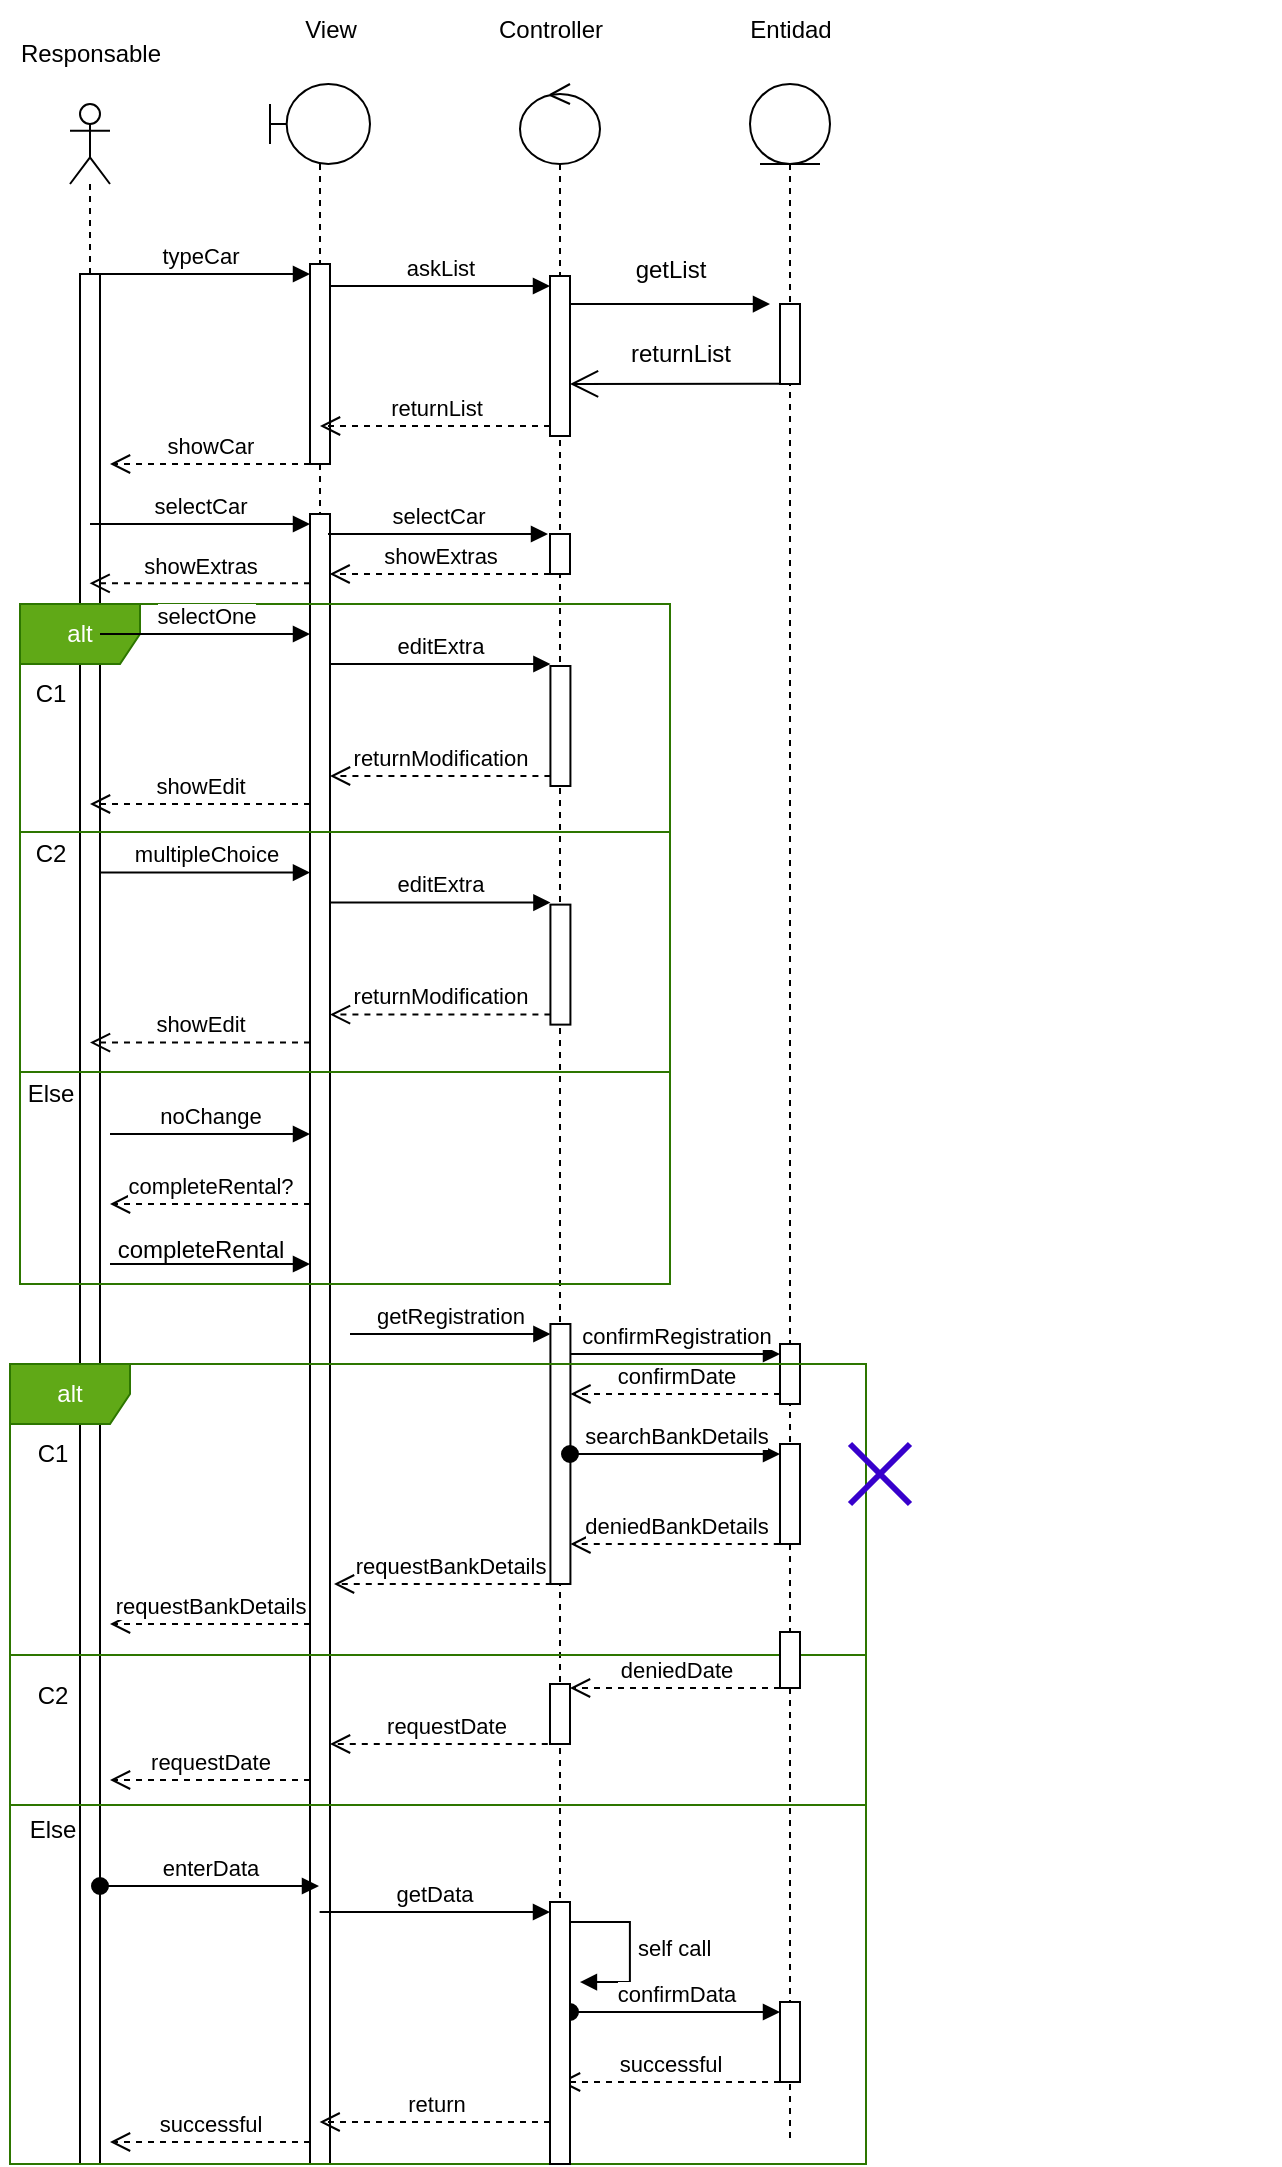 <mxfile version="25.0.2">
  <diagram name="Página-1" id="hJLhgNZL0Z0Mp03p45sU">
    <mxGraphModel dx="1434" dy="836" grid="1" gridSize="10" guides="1" tooltips="1" connect="1" arrows="1" fold="1" page="1" pageScale="1" pageWidth="827" pageHeight="1169" math="0" shadow="0">
      <root>
        <mxCell id="0" />
        <mxCell id="1" parent="0" />
        <mxCell id="AW41BKSZvpYnNZ8wh0pO-1" value="" style="shape=umlLifeline;perimeter=lifelinePerimeter;whiteSpace=wrap;html=1;container=1;dropTarget=0;collapsible=0;recursiveResize=0;outlineConnect=0;portConstraint=eastwest;newEdgeStyle={&quot;curved&quot;:0,&quot;rounded&quot;:0};participant=umlActor;" parent="1" vertex="1">
          <mxGeometry x="140" y="90" width="20" height="1030" as="geometry" />
        </mxCell>
        <mxCell id="40E514p9lk34ZQ-6T4XH-21" value="" style="html=1;points=[[0,0,0,0,5],[0,1,0,0,-5],[1,0,0,0,5],[1,1,0,0,-5]];perimeter=orthogonalPerimeter;outlineConnect=0;targetShapes=umlLifeline;portConstraint=eastwest;newEdgeStyle={&quot;curved&quot;:0,&quot;rounded&quot;:0};" parent="AW41BKSZvpYnNZ8wh0pO-1" vertex="1">
          <mxGeometry x="5" y="85" width="10" height="945" as="geometry" />
        </mxCell>
        <mxCell id="AW41BKSZvpYnNZ8wh0pO-5" value="" style="shape=umlLifeline;perimeter=lifelinePerimeter;whiteSpace=wrap;html=1;container=1;dropTarget=0;collapsible=0;recursiveResize=0;outlineConnect=0;portConstraint=eastwest;newEdgeStyle={&quot;curved&quot;:0,&quot;rounded&quot;:0};participant=umlControl;" parent="1" vertex="1">
          <mxGeometry x="365" y="80" width="40" height="1020" as="geometry" />
        </mxCell>
        <mxCell id="40E514p9lk34ZQ-6T4XH-10" value="" style="html=1;points=[[0,0,0,0,5],[0,1,0,0,-5],[1,0,0,0,5],[1,1,0,0,-5]];perimeter=orthogonalPerimeter;outlineConnect=0;targetShapes=umlLifeline;portConstraint=eastwest;newEdgeStyle={&quot;curved&quot;:0,&quot;rounded&quot;:0};" parent="AW41BKSZvpYnNZ8wh0pO-5" vertex="1">
          <mxGeometry x="15" y="96" width="10" height="80" as="geometry" />
        </mxCell>
        <mxCell id="40E514p9lk34ZQ-6T4XH-29" value="" style="html=1;points=[[0,0,0,0,5],[0,1,0,0,-5],[1,0,0,0,5],[1,1,0,0,-5]];perimeter=orthogonalPerimeter;outlineConnect=0;targetShapes=umlLifeline;portConstraint=eastwest;newEdgeStyle={&quot;curved&quot;:0,&quot;rounded&quot;:0};" parent="AW41BKSZvpYnNZ8wh0pO-5" vertex="1">
          <mxGeometry x="15.21" y="291" width="10" height="60" as="geometry" />
        </mxCell>
        <mxCell id="40E514p9lk34ZQ-6T4XH-30" value="editExtra" style="html=1;verticalAlign=bottom;endArrow=block;curved=0;rounded=0;entryX=0;entryY=0;entryDx=0;entryDy=5;" parent="AW41BKSZvpYnNZ8wh0pO-5" edge="1">
          <mxGeometry relative="1" as="geometry">
            <mxPoint x="-95" y="290" as="sourcePoint" />
            <mxPoint x="15.21" y="290" as="targetPoint" />
          </mxGeometry>
        </mxCell>
        <mxCell id="40E514p9lk34ZQ-6T4XH-31" value="returnModification" style="html=1;verticalAlign=bottom;endArrow=open;dashed=1;endSize=8;curved=0;rounded=0;exitX=0;exitY=1;exitDx=0;exitDy=-5;" parent="AW41BKSZvpYnNZ8wh0pO-5" source="40E514p9lk34ZQ-6T4XH-29" edge="1">
          <mxGeometry relative="1" as="geometry">
            <mxPoint x="-95" y="346" as="targetPoint" />
          </mxGeometry>
        </mxCell>
        <mxCell id="40E514p9lk34ZQ-6T4XH-33" value="" style="html=1;points=[[0,0,0,0,5],[0,1,0,0,-5],[1,0,0,0,5],[1,1,0,0,-5]];perimeter=orthogonalPerimeter;outlineConnect=0;targetShapes=umlLifeline;portConstraint=eastwest;newEdgeStyle={&quot;curved&quot;:0,&quot;rounded&quot;:0};" parent="AW41BKSZvpYnNZ8wh0pO-5" vertex="1">
          <mxGeometry x="15.21" y="410.31" width="10" height="60" as="geometry" />
        </mxCell>
        <mxCell id="40E514p9lk34ZQ-6T4XH-34" value="editExtra" style="html=1;verticalAlign=bottom;endArrow=block;curved=0;rounded=0;entryX=0;entryY=0;entryDx=0;entryDy=5;" parent="AW41BKSZvpYnNZ8wh0pO-5" edge="1">
          <mxGeometry relative="1" as="geometry">
            <mxPoint x="-95" y="409.31" as="sourcePoint" />
            <mxPoint x="15.21" y="409.31" as="targetPoint" />
          </mxGeometry>
        </mxCell>
        <mxCell id="40E514p9lk34ZQ-6T4XH-35" value="returnModification" style="html=1;verticalAlign=bottom;endArrow=open;dashed=1;endSize=8;curved=0;rounded=0;exitX=0;exitY=1;exitDx=0;exitDy=-5;" parent="AW41BKSZvpYnNZ8wh0pO-5" source="40E514p9lk34ZQ-6T4XH-33" edge="1">
          <mxGeometry relative="1" as="geometry">
            <mxPoint x="-95" y="465.31" as="targetPoint" />
          </mxGeometry>
        </mxCell>
        <mxCell id="40E514p9lk34ZQ-6T4XH-36" value="multipleChoice" style="html=1;verticalAlign=bottom;endArrow=block;curved=0;rounded=0;entryX=0;entryY=0;entryDx=0;entryDy=5;" parent="AW41BKSZvpYnNZ8wh0pO-5" edge="1">
          <mxGeometry relative="1" as="geometry">
            <mxPoint x="-210" y="394.31" as="sourcePoint" />
            <mxPoint x="-105" y="394.31" as="targetPoint" />
          </mxGeometry>
        </mxCell>
        <mxCell id="40E514p9lk34ZQ-6T4XH-37" value="showEdit" style="html=1;verticalAlign=bottom;endArrow=open;dashed=1;endSize=8;curved=0;rounded=0;exitX=0;exitY=1;exitDx=0;exitDy=-5;" parent="AW41BKSZvpYnNZ8wh0pO-5" edge="1">
          <mxGeometry relative="1" as="geometry">
            <mxPoint x="-215" y="479.31" as="targetPoint" />
            <mxPoint x="-105" y="479.31" as="sourcePoint" />
          </mxGeometry>
        </mxCell>
        <mxCell id="40E514p9lk34ZQ-6T4XH-51" value="" style="html=1;points=[[0,0,0,0,5],[0,1,0,0,-5],[1,0,0,0,5],[1,1,0,0,-5]];perimeter=orthogonalPerimeter;outlineConnect=0;targetShapes=umlLifeline;portConstraint=eastwest;newEdgeStyle={&quot;curved&quot;:0,&quot;rounded&quot;:0};" parent="AW41BKSZvpYnNZ8wh0pO-5" vertex="1">
          <mxGeometry x="15.21" y="620" width="10" height="130" as="geometry" />
        </mxCell>
        <mxCell id="FZSkQY21yn3xAaIMUpXZ-37" value="" style="html=1;points=[[0,0,0,0,5],[0,1,0,0,-5],[1,0,0,0,5],[1,1,0,0,-5]];perimeter=orthogonalPerimeter;outlineConnect=0;targetShapes=umlLifeline;portConstraint=eastwest;newEdgeStyle={&quot;curved&quot;:0,&quot;rounded&quot;:0};" parent="AW41BKSZvpYnNZ8wh0pO-5" vertex="1">
          <mxGeometry x="15" y="800" width="10" height="30" as="geometry" />
        </mxCell>
        <mxCell id="FZSkQY21yn3xAaIMUpXZ-43" value="" style="html=1;points=[[0,0,0,0,5],[0,1,0,0,-5],[1,0,0,0,5],[1,1,0,0,-5]];perimeter=orthogonalPerimeter;outlineConnect=0;targetShapes=umlLifeline;portConstraint=eastwest;newEdgeStyle={&quot;curved&quot;:0,&quot;rounded&quot;:0};" parent="AW41BKSZvpYnNZ8wh0pO-5" vertex="1">
          <mxGeometry x="15" y="225" width="10" height="20" as="geometry" />
        </mxCell>
        <mxCell id="AW41BKSZvpYnNZ8wh0pO-8" value="" style="shape=umlLifeline;perimeter=lifelinePerimeter;whiteSpace=wrap;html=1;container=1;dropTarget=0;collapsible=0;recursiveResize=0;outlineConnect=0;portConstraint=eastwest;newEdgeStyle={&quot;curved&quot;:0,&quot;rounded&quot;:0};participant=umlEntity;" parent="1" vertex="1">
          <mxGeometry x="480" y="80" width="40" height="1030" as="geometry" />
        </mxCell>
        <mxCell id="40E514p9lk34ZQ-6T4XH-16" value="" style="html=1;points=[[0,0,0,0,5],[0,1,0,0,-5],[1,0,0,0,5],[1,1,0,0,-5]];perimeter=orthogonalPerimeter;outlineConnect=0;targetShapes=umlLifeline;portConstraint=eastwest;newEdgeStyle={&quot;curved&quot;:0,&quot;rounded&quot;:0};" parent="AW41BKSZvpYnNZ8wh0pO-8" vertex="1">
          <mxGeometry x="15" y="110" width="10" height="40" as="geometry" />
        </mxCell>
        <mxCell id="40E514p9lk34ZQ-6T4XH-54" value="" style="html=1;points=[[0,0,0,0,5],[0,1,0,0,-5],[1,0,0,0,5],[1,1,0,0,-5]];perimeter=orthogonalPerimeter;outlineConnect=0;targetShapes=umlLifeline;portConstraint=eastwest;newEdgeStyle={&quot;curved&quot;:0,&quot;rounded&quot;:0};" parent="AW41BKSZvpYnNZ8wh0pO-8" vertex="1">
          <mxGeometry x="15" y="630" width="10" height="30" as="geometry" />
        </mxCell>
        <mxCell id="FZSkQY21yn3xAaIMUpXZ-3" value="" style="html=1;points=[[0,0,0,0,5],[0,1,0,0,-5],[1,0,0,0,5],[1,1,0,0,-5]];perimeter=orthogonalPerimeter;outlineConnect=0;targetShapes=umlLifeline;portConstraint=eastwest;newEdgeStyle={&quot;curved&quot;:0,&quot;rounded&quot;:0};" parent="AW41BKSZvpYnNZ8wh0pO-8" vertex="1">
          <mxGeometry x="15" y="680" width="10" height="50" as="geometry" />
        </mxCell>
        <mxCell id="AW41BKSZvpYnNZ8wh0pO-12" value="" style="shape=umlLifeline;perimeter=lifelinePerimeter;whiteSpace=wrap;html=1;container=1;dropTarget=0;collapsible=0;recursiveResize=0;outlineConnect=0;portConstraint=eastwest;newEdgeStyle={&quot;curved&quot;:0,&quot;rounded&quot;:0};participant=umlBoundary;" parent="1" vertex="1">
          <mxGeometry x="240" y="80" width="50" height="1040" as="geometry" />
        </mxCell>
        <mxCell id="40E514p9lk34ZQ-6T4XH-13" value="" style="html=1;points=[[0,0,0,0,5],[0,1,0,0,-5],[1,0,0,0,5],[1,1,0,0,-5]];perimeter=orthogonalPerimeter;outlineConnect=0;targetShapes=umlLifeline;portConstraint=eastwest;newEdgeStyle={&quot;curved&quot;:0,&quot;rounded&quot;:0};" parent="AW41BKSZvpYnNZ8wh0pO-12" vertex="1">
          <mxGeometry x="20" y="90" width="10" height="100" as="geometry" />
        </mxCell>
        <mxCell id="40E514p9lk34ZQ-6T4XH-14" value="typeCar" style="html=1;verticalAlign=bottom;endArrow=block;curved=0;rounded=0;entryX=0;entryY=0;entryDx=0;entryDy=5;" parent="AW41BKSZvpYnNZ8wh0pO-12" target="40E514p9lk34ZQ-6T4XH-13" edge="1">
          <mxGeometry relative="1" as="geometry">
            <mxPoint x="-90" y="95" as="sourcePoint" />
          </mxGeometry>
        </mxCell>
        <mxCell id="40E514p9lk34ZQ-6T4XH-15" value="showCar" style="html=1;verticalAlign=bottom;endArrow=open;dashed=1;endSize=8;curved=0;rounded=0;exitX=0;exitY=1;exitDx=0;exitDy=-5;" parent="AW41BKSZvpYnNZ8wh0pO-12" edge="1">
          <mxGeometry relative="1" as="geometry">
            <mxPoint x="-80" y="190" as="targetPoint" />
            <mxPoint x="20" y="190.0" as="sourcePoint" />
          </mxGeometry>
        </mxCell>
        <mxCell id="40E514p9lk34ZQ-6T4XH-22" value="" style="html=1;points=[[0,0,0,0,5],[0,1,0,0,-5],[1,0,0,0,5],[1,1,0,0,-5]];perimeter=orthogonalPerimeter;outlineConnect=0;targetShapes=umlLifeline;portConstraint=eastwest;newEdgeStyle={&quot;curved&quot;:0,&quot;rounded&quot;:0};" parent="AW41BKSZvpYnNZ8wh0pO-12" vertex="1">
          <mxGeometry x="20" y="215" width="10" height="825" as="geometry" />
        </mxCell>
        <mxCell id="40E514p9lk34ZQ-6T4XH-1" value="View" style="text;html=1;align=center;verticalAlign=middle;resizable=0;points=[];autosize=1;strokeColor=none;fillColor=none;" parent="1" vertex="1">
          <mxGeometry x="245" y="38" width="50" height="30" as="geometry" />
        </mxCell>
        <mxCell id="40E514p9lk34ZQ-6T4XH-3" value="Controller" style="text;html=1;align=center;verticalAlign=middle;resizable=0;points=[];autosize=1;strokeColor=none;fillColor=none;" parent="1" vertex="1">
          <mxGeometry x="340" y="38" width="80" height="30" as="geometry" />
        </mxCell>
        <mxCell id="40E514p9lk34ZQ-6T4XH-4" value="Entidad" style="text;html=1;align=center;verticalAlign=middle;resizable=0;points=[];autosize=1;strokeColor=none;fillColor=none;" parent="1" vertex="1">
          <mxGeometry x="470" y="38" width="60" height="30" as="geometry" />
        </mxCell>
        <mxCell id="40E514p9lk34ZQ-6T4XH-5" value="&amp;nbsp;" style="text;html=1;align=center;verticalAlign=middle;resizable=0;points=[];autosize=1;strokeColor=none;fillColor=none;" parent="1" vertex="1">
          <mxGeometry x="715" y="108" width="30" height="30" as="geometry" />
        </mxCell>
        <mxCell id="40E514p9lk34ZQ-6T4XH-8" value="Responsable" style="text;html=1;align=center;verticalAlign=middle;resizable=0;points=[];autosize=1;strokeColor=none;fillColor=none;" parent="1" vertex="1">
          <mxGeometry x="105" y="50" width="90" height="30" as="geometry" />
        </mxCell>
        <mxCell id="40E514p9lk34ZQ-6T4XH-11" value="askList" style="html=1;verticalAlign=bottom;endArrow=block;curved=0;rounded=0;entryX=0;entryY=0;entryDx=0;entryDy=5;" parent="1" source="40E514p9lk34ZQ-6T4XH-13" target="40E514p9lk34ZQ-6T4XH-10" edge="1">
          <mxGeometry relative="1" as="geometry">
            <mxPoint x="310" y="175" as="sourcePoint" />
          </mxGeometry>
        </mxCell>
        <mxCell id="40E514p9lk34ZQ-6T4XH-12" value="returnList" style="html=1;verticalAlign=bottom;endArrow=open;dashed=1;endSize=8;curved=0;rounded=0;exitX=0;exitY=1;exitDx=0;exitDy=-5;" parent="1" source="40E514p9lk34ZQ-6T4XH-10" target="AW41BKSZvpYnNZ8wh0pO-12" edge="1">
          <mxGeometry relative="1" as="geometry">
            <mxPoint x="310" y="245" as="targetPoint" />
          </mxGeometry>
        </mxCell>
        <mxCell id="40E514p9lk34ZQ-6T4XH-17" value="" style="endArrow=block;endFill=1;html=1;edgeStyle=orthogonalEdgeStyle;align=left;verticalAlign=top;rounded=0;" parent="1" edge="1">
          <mxGeometry x="-1" relative="1" as="geometry">
            <mxPoint x="390" y="190.03" as="sourcePoint" />
            <mxPoint x="490" y="190.03" as="targetPoint" />
            <Array as="points">
              <mxPoint x="465" y="190.03" />
              <mxPoint x="465" y="190.03" />
            </Array>
            <mxPoint as="offset" />
          </mxGeometry>
        </mxCell>
        <mxCell id="40E514p9lk34ZQ-6T4XH-18" value="" style="endArrow=open;endFill=1;endSize=12;html=1;rounded=0;exitX=0;exitY=1;exitDx=0;exitDy=-5;exitPerimeter=0;" parent="1" edge="1">
          <mxGeometry width="160" relative="1" as="geometry">
            <mxPoint x="495" y="229.92" as="sourcePoint" />
            <mxPoint x="390" y="230" as="targetPoint" />
          </mxGeometry>
        </mxCell>
        <mxCell id="40E514p9lk34ZQ-6T4XH-19" value="returnList" style="text;html=1;align=center;verticalAlign=middle;resizable=0;points=[];autosize=1;strokeColor=none;fillColor=none;" parent="1" vertex="1">
          <mxGeometry x="410" y="200" width="70" height="30" as="geometry" />
        </mxCell>
        <mxCell id="40E514p9lk34ZQ-6T4XH-20" value="getList" style="text;html=1;align=center;verticalAlign=middle;resizable=0;points=[];autosize=1;strokeColor=none;fillColor=none;" parent="1" vertex="1">
          <mxGeometry x="410" y="158" width="60" height="30" as="geometry" />
        </mxCell>
        <mxCell id="40E514p9lk34ZQ-6T4XH-23" value="selectCar" style="html=1;verticalAlign=bottom;endArrow=block;curved=0;rounded=0;entryX=0;entryY=0;entryDx=0;entryDy=5;" parent="1" source="AW41BKSZvpYnNZ8wh0pO-1" target="40E514p9lk34ZQ-6T4XH-22" edge="1">
          <mxGeometry relative="1" as="geometry">
            <mxPoint x="190" y="300" as="sourcePoint" />
          </mxGeometry>
        </mxCell>
        <mxCell id="40E514p9lk34ZQ-6T4XH-24" value="showExtras" style="html=1;verticalAlign=bottom;endArrow=open;dashed=1;endSize=8;curved=0;rounded=0;exitX=0;exitY=1;exitDx=0;exitDy=-5;" parent="1" edge="1">
          <mxGeometry relative="1" as="geometry">
            <mxPoint x="149.81" y="329.66" as="targetPoint" />
            <mxPoint x="260" y="329.66" as="sourcePoint" />
          </mxGeometry>
        </mxCell>
        <mxCell id="40E514p9lk34ZQ-6T4XH-25" value="alt" style="shape=umlFrame;whiteSpace=wrap;html=1;pointerEvents=0;fillColor=#60a917;fontColor=#ffffff;strokeColor=#2D7600;" parent="1" vertex="1">
          <mxGeometry x="115" y="340" width="325" height="340" as="geometry" />
        </mxCell>
        <mxCell id="40E514p9lk34ZQ-6T4XH-27" value="selectOne" style="html=1;verticalAlign=bottom;endArrow=block;curved=0;rounded=0;entryX=0;entryY=0;entryDx=0;entryDy=5;" parent="1" source="40E514p9lk34ZQ-6T4XH-21" edge="1">
          <mxGeometry relative="1" as="geometry">
            <mxPoint x="190" y="355" as="sourcePoint" />
            <mxPoint x="260" y="355" as="targetPoint" />
          </mxGeometry>
        </mxCell>
        <mxCell id="40E514p9lk34ZQ-6T4XH-28" value="showEdit" style="html=1;verticalAlign=bottom;endArrow=open;dashed=1;endSize=8;curved=0;rounded=0;exitX=0;exitY=1;exitDx=0;exitDy=-5;" parent="1" target="AW41BKSZvpYnNZ8wh0pO-1" edge="1">
          <mxGeometry relative="1" as="geometry">
            <mxPoint x="170" y="440" as="targetPoint" />
            <mxPoint x="260" y="440" as="sourcePoint" />
          </mxGeometry>
        </mxCell>
        <mxCell id="40E514p9lk34ZQ-6T4XH-39" value="noChange" style="html=1;verticalAlign=bottom;endArrow=block;curved=0;rounded=0;entryX=0;entryY=0;entryDx=0;entryDy=5;" parent="1" edge="1">
          <mxGeometry relative="1" as="geometry">
            <mxPoint x="160" y="605" as="sourcePoint" />
            <mxPoint x="260" y="605" as="targetPoint" />
          </mxGeometry>
        </mxCell>
        <mxCell id="40E514p9lk34ZQ-6T4XH-40" value="completeRental?" style="html=1;verticalAlign=bottom;endArrow=open;dashed=1;endSize=8;curved=0;rounded=0;exitX=0;exitY=1;exitDx=0;exitDy=-5;" parent="1" edge="1">
          <mxGeometry relative="1" as="geometry">
            <mxPoint x="160" y="640" as="targetPoint" />
            <mxPoint x="260" y="640" as="sourcePoint" />
          </mxGeometry>
        </mxCell>
        <mxCell id="40E514p9lk34ZQ-6T4XH-41" value="" style="line;strokeWidth=1;fillColor=#60a917;align=left;verticalAlign=middle;spacingTop=-1;spacingLeft=3;spacingRight=3;rotatable=0;labelPosition=right;points=[];portConstraint=eastwest;strokeColor=#2D7600;fontColor=#ffffff;" parent="1" vertex="1">
          <mxGeometry x="115" y="450" width="325" height="8" as="geometry" />
        </mxCell>
        <mxCell id="40E514p9lk34ZQ-6T4XH-42" value="" style="line;strokeWidth=1;fillColor=#60a917;align=left;verticalAlign=middle;spacingTop=-1;spacingLeft=3;spacingRight=3;rotatable=0;labelPosition=right;points=[];portConstraint=eastwest;strokeColor=#2D7600;fontColor=#ffffff;" parent="1" vertex="1">
          <mxGeometry x="115" y="570" width="325" height="8" as="geometry" />
        </mxCell>
        <mxCell id="40E514p9lk34ZQ-6T4XH-43" value="C1" style="text;html=1;align=center;verticalAlign=middle;resizable=0;points=[];autosize=1;strokeColor=none;fillColor=none;" parent="1" vertex="1">
          <mxGeometry x="110" y="370" width="40" height="30" as="geometry" />
        </mxCell>
        <mxCell id="40E514p9lk34ZQ-6T4XH-44" value="C2" style="text;html=1;align=center;verticalAlign=middle;resizable=0;points=[];autosize=1;strokeColor=none;fillColor=none;" parent="1" vertex="1">
          <mxGeometry x="110" y="450" width="40" height="30" as="geometry" />
        </mxCell>
        <mxCell id="40E514p9lk34ZQ-6T4XH-45" value="Else" style="text;html=1;align=center;verticalAlign=middle;resizable=0;points=[];autosize=1;strokeColor=none;fillColor=none;" parent="1" vertex="1">
          <mxGeometry x="105" y="570" width="50" height="30" as="geometry" />
        </mxCell>
        <mxCell id="40E514p9lk34ZQ-6T4XH-47" value="" style="html=1;verticalAlign=bottom;endArrow=block;curved=0;rounded=0;entryX=0;entryY=0;entryDx=0;entryDy=5;" parent="1" edge="1">
          <mxGeometry x="0.2" y="10" relative="1" as="geometry">
            <mxPoint x="160" y="670" as="sourcePoint" />
            <mxPoint x="260" y="670" as="targetPoint" />
            <mxPoint as="offset" />
          </mxGeometry>
        </mxCell>
        <mxCell id="40E514p9lk34ZQ-6T4XH-49" value="completeRental" style="text;html=1;align=center;verticalAlign=middle;resizable=0;points=[];autosize=1;strokeColor=none;fillColor=none;" parent="1" vertex="1">
          <mxGeometry x="150" y="648" width="110" height="30" as="geometry" />
        </mxCell>
        <mxCell id="40E514p9lk34ZQ-6T4XH-52" value="getRegistration" style="html=1;verticalAlign=bottom;endArrow=block;curved=0;rounded=0;entryX=0;entryY=0;entryDx=0;entryDy=5;" parent="1" target="40E514p9lk34ZQ-6T4XH-51" edge="1">
          <mxGeometry x="-0.004" relative="1" as="geometry">
            <mxPoint x="280" y="705" as="sourcePoint" />
            <mxPoint as="offset" />
          </mxGeometry>
        </mxCell>
        <mxCell id="40E514p9lk34ZQ-6T4XH-56" value="confirmDate" style="html=1;verticalAlign=bottom;endArrow=open;dashed=1;endSize=8;curved=0;rounded=0;exitX=0;exitY=1;exitDx=0;exitDy=-5;" parent="1" source="40E514p9lk34ZQ-6T4XH-54" target="40E514p9lk34ZQ-6T4XH-51" edge="1">
          <mxGeometry relative="1" as="geometry">
            <mxPoint x="420" y="785" as="targetPoint" />
            <Array as="points" />
          </mxGeometry>
        </mxCell>
        <mxCell id="40E514p9lk34ZQ-6T4XH-55" value="confirmRegistration" style="html=1;verticalAlign=bottom;endArrow=block;curved=0;rounded=0;entryX=0;entryY=0;entryDx=0;entryDy=5;" parent="1" source="40E514p9lk34ZQ-6T4XH-51" target="40E514p9lk34ZQ-6T4XH-54" edge="1">
          <mxGeometry relative="1" as="geometry">
            <mxPoint x="420" y="715" as="sourcePoint" />
          </mxGeometry>
        </mxCell>
        <mxCell id="FZSkQY21yn3xAaIMUpXZ-1" value="alt" style="shape=umlFrame;whiteSpace=wrap;html=1;pointerEvents=0;fillColor=#60a917;fontColor=#ffffff;strokeColor=#2D7600;" parent="1" vertex="1">
          <mxGeometry x="110" y="720" width="428" height="400" as="geometry" />
        </mxCell>
        <mxCell id="FZSkQY21yn3xAaIMUpXZ-4" value="searchBankDetails" style="html=1;verticalAlign=bottom;startArrow=oval;endArrow=block;startSize=8;curved=0;rounded=0;entryX=0;entryY=0;entryDx=0;entryDy=5;" parent="1" target="FZSkQY21yn3xAaIMUpXZ-3" edge="1">
          <mxGeometry relative="1" as="geometry">
            <mxPoint x="390" y="765" as="sourcePoint" />
          </mxGeometry>
        </mxCell>
        <mxCell id="FZSkQY21yn3xAaIMUpXZ-15" value="" style="shape=umlDestroy;whiteSpace=wrap;html=1;strokeWidth=3;targetShapes=umlLifeline;fillColor=#6a00ff;fontColor=#ffffff;strokeColor=#3700CC;" parent="1" vertex="1">
          <mxGeometry x="530" y="760" width="30" height="30" as="geometry" />
        </mxCell>
        <mxCell id="FZSkQY21yn3xAaIMUpXZ-27" value="deniedBankDetails" style="html=1;verticalAlign=bottom;endArrow=open;dashed=1;endSize=8;curved=0;rounded=0;exitX=0;exitY=1;exitDx=0;exitDy=-5;" parent="1" target="40E514p9lk34ZQ-6T4XH-51" edge="1">
          <mxGeometry x="-0.004" relative="1" as="geometry">
            <mxPoint x="395.1" y="810" as="targetPoint" />
            <mxPoint x="494.89" y="810" as="sourcePoint" />
            <mxPoint as="offset" />
          </mxGeometry>
        </mxCell>
        <mxCell id="FZSkQY21yn3xAaIMUpXZ-28" value="requestBankDetails" style="html=1;verticalAlign=bottom;endArrow=open;dashed=1;endSize=8;curved=0;rounded=0;exitX=0;exitY=1;exitDx=0;exitDy=-5;" parent="1" edge="1">
          <mxGeometry x="-0.004" relative="1" as="geometry">
            <mxPoint x="272" y="830" as="targetPoint" />
            <mxPoint x="386.89" y="830" as="sourcePoint" />
            <mxPoint as="offset" />
          </mxGeometry>
        </mxCell>
        <mxCell id="FZSkQY21yn3xAaIMUpXZ-29" value="requestBankDetails" style="html=1;verticalAlign=bottom;endArrow=open;dashed=1;endSize=8;curved=0;rounded=0;exitX=0;exitY=1;exitDx=0;exitDy=-5;" parent="1" edge="1">
          <mxGeometry x="-0.004" relative="1" as="geometry">
            <mxPoint x="160" y="850" as="targetPoint" />
            <mxPoint x="260" y="850" as="sourcePoint" />
            <mxPoint as="offset" />
          </mxGeometry>
        </mxCell>
        <mxCell id="FZSkQY21yn3xAaIMUpXZ-30" value="" style="line;strokeWidth=1;fillColor=#60a917;align=left;verticalAlign=middle;spacingTop=-1;spacingLeft=3;spacingRight=3;rotatable=0;labelPosition=right;points=[];portConstraint=eastwest;strokeColor=#2D7600;fontColor=#ffffff;" parent="1" vertex="1">
          <mxGeometry x="110" y="860" width="428" height="10.93" as="geometry" />
        </mxCell>
        <mxCell id="FZSkQY21yn3xAaIMUpXZ-32" value="deniedDate" style="html=1;verticalAlign=bottom;endArrow=open;dashed=1;endSize=8;curved=0;rounded=0;exitX=0;exitY=1;exitDx=0;exitDy=-5;" parent="1" edge="1">
          <mxGeometry relative="1" as="geometry">
            <mxPoint x="390" y="882" as="targetPoint" />
            <Array as="points" />
            <mxPoint x="495" y="882" as="sourcePoint" />
          </mxGeometry>
        </mxCell>
        <mxCell id="FZSkQY21yn3xAaIMUpXZ-36" value="requestDate" style="html=1;verticalAlign=bottom;endArrow=open;dashed=1;endSize=8;curved=0;rounded=0;exitX=0;exitY=1;exitDx=0;exitDy=-5;" parent="1" edge="1">
          <mxGeometry x="-0.004" relative="1" as="geometry">
            <mxPoint x="160" y="928" as="targetPoint" />
            <mxPoint x="260" y="928" as="sourcePoint" />
            <mxPoint as="offset" />
          </mxGeometry>
        </mxCell>
        <mxCell id="FZSkQY21yn3xAaIMUpXZ-35" value="requestDate" style="html=1;verticalAlign=bottom;endArrow=open;dashed=1;endSize=8;curved=0;rounded=0;exitX=0;exitY=1;exitDx=0;exitDy=-5;" parent="1" edge="1">
          <mxGeometry x="-0.004" relative="1" as="geometry">
            <mxPoint x="270" y="910" as="targetPoint" />
            <mxPoint x="384.89" y="910" as="sourcePoint" />
            <mxPoint as="offset" />
          </mxGeometry>
        </mxCell>
        <mxCell id="FZSkQY21yn3xAaIMUpXZ-31" value="" style="html=1;points=[[0,0,0,0,5],[0,1,0,0,-5],[1,0,0,0,5],[1,1,0,0,-5]];perimeter=orthogonalPerimeter;outlineConnect=0;targetShapes=umlLifeline;portConstraint=eastwest;newEdgeStyle={&quot;curved&quot;:0,&quot;rounded&quot;:0};" parent="1" vertex="1">
          <mxGeometry x="495" y="854" width="10" height="28" as="geometry" />
        </mxCell>
        <mxCell id="FZSkQY21yn3xAaIMUpXZ-38" value="" style="line;strokeWidth=1;fillColor=#60a917;align=left;verticalAlign=middle;spacingTop=-1;spacingLeft=3;spacingRight=3;rotatable=0;labelPosition=right;points=[];portConstraint=eastwest;strokeColor=#2D7600;fontColor=#ffffff;" parent="1" vertex="1">
          <mxGeometry x="110" y="935" width="428" height="10.93" as="geometry" />
        </mxCell>
        <mxCell id="FZSkQY21yn3xAaIMUpXZ-11" value="enterData" style="html=1;verticalAlign=bottom;startArrow=oval;endArrow=block;startSize=8;curved=0;rounded=0;" parent="1" edge="1">
          <mxGeometry x="-0.005" relative="1" as="geometry">
            <mxPoint x="155" y="981.0" as="sourcePoint" />
            <mxPoint x="264.5" y="981.0" as="targetPoint" />
            <mxPoint as="offset" />
          </mxGeometry>
        </mxCell>
        <mxCell id="FZSkQY21yn3xAaIMUpXZ-13" value="getData" style="html=1;verticalAlign=bottom;endArrow=block;curved=0;rounded=0;entryX=0;entryY=0;entryDx=0;entryDy=5;" parent="1" target="FZSkQY21yn3xAaIMUpXZ-12" edge="1">
          <mxGeometry relative="1" as="geometry">
            <mxPoint x="264.81" y="994.0" as="sourcePoint" />
          </mxGeometry>
        </mxCell>
        <mxCell id="FZSkQY21yn3xAaIMUpXZ-17" value="self call" style="html=1;align=left;spacingLeft=2;endArrow=block;rounded=0;edgeStyle=orthogonalEdgeStyle;curved=0;rounded=0;" parent="1" edge="1">
          <mxGeometry relative="1" as="geometry">
            <mxPoint x="389.97" y="999.0" as="sourcePoint" />
            <Array as="points">
              <mxPoint x="419.97" y="1029" />
            </Array>
            <mxPoint x="394.97" y="1029.034" as="targetPoint" />
          </mxGeometry>
        </mxCell>
        <mxCell id="FZSkQY21yn3xAaIMUpXZ-20" value="confirmData" style="html=1;verticalAlign=bottom;startArrow=oval;endArrow=block;startSize=8;curved=0;rounded=0;entryX=0;entryY=0;entryDx=0;entryDy=5;" parent="1" source="FZSkQY21yn3xAaIMUpXZ-12" target="FZSkQY21yn3xAaIMUpXZ-19" edge="1">
          <mxGeometry relative="1" as="geometry">
            <mxPoint x="425" y="1044" as="sourcePoint" />
          </mxGeometry>
        </mxCell>
        <mxCell id="FZSkQY21yn3xAaIMUpXZ-21" value="successful" style="html=1;verticalAlign=bottom;endArrow=open;dashed=1;endSize=8;curved=0;rounded=0;exitX=0;exitY=1;exitDx=0;exitDy=-5;" parent="1" edge="1">
          <mxGeometry relative="1" as="geometry">
            <mxPoint x="385" y="1079" as="targetPoint" />
            <mxPoint x="495" y="1079" as="sourcePoint" />
          </mxGeometry>
        </mxCell>
        <mxCell id="FZSkQY21yn3xAaIMUpXZ-24" value="return" style="html=1;verticalAlign=bottom;endArrow=open;dashed=1;endSize=8;curved=0;rounded=0;exitX=0;exitY=1;exitDx=0;exitDy=-5;" parent="1" edge="1">
          <mxGeometry relative="1" as="geometry">
            <mxPoint x="264.81" y="1099" as="targetPoint" />
            <mxPoint x="380" y="1099" as="sourcePoint" />
          </mxGeometry>
        </mxCell>
        <mxCell id="FZSkQY21yn3xAaIMUpXZ-25" value="successful" style="html=1;verticalAlign=bottom;endArrow=open;dashed=1;endSize=8;curved=0;rounded=0;exitX=0;exitY=1;exitDx=0;exitDy=-5;" parent="1" edge="1">
          <mxGeometry relative="1" as="geometry">
            <mxPoint x="160" y="1109" as="targetPoint" />
            <mxPoint x="260" y="1109" as="sourcePoint" />
          </mxGeometry>
        </mxCell>
        <mxCell id="FZSkQY21yn3xAaIMUpXZ-12" value="" style="html=1;points=[[0,0,0,0,5],[0,1,0,0,-5],[1,0,0,0,5],[1,1,0,0,-5]];perimeter=orthogonalPerimeter;outlineConnect=0;targetShapes=umlLifeline;portConstraint=eastwest;newEdgeStyle={&quot;curved&quot;:0,&quot;rounded&quot;:0};" parent="1" vertex="1">
          <mxGeometry x="380" y="989" width="10" height="131" as="geometry" />
        </mxCell>
        <mxCell id="FZSkQY21yn3xAaIMUpXZ-19" value="" style="html=1;points=[[0,0,0,0,5],[0,1,0,0,-5],[1,0,0,0,5],[1,1,0,0,-5]];perimeter=orthogonalPerimeter;outlineConnect=0;targetShapes=umlLifeline;portConstraint=eastwest;newEdgeStyle={&quot;curved&quot;:0,&quot;rounded&quot;:0};" parent="1" vertex="1">
          <mxGeometry x="495" y="1039" width="10" height="40" as="geometry" />
        </mxCell>
        <mxCell id="FZSkQY21yn3xAaIMUpXZ-40" value="C1" style="text;html=1;align=center;verticalAlign=middle;resizable=0;points=[];autosize=1;strokeColor=none;fillColor=none;" parent="1" vertex="1">
          <mxGeometry x="111" y="750" width="40" height="30" as="geometry" />
        </mxCell>
        <mxCell id="FZSkQY21yn3xAaIMUpXZ-41" value="C2" style="text;html=1;align=center;verticalAlign=middle;resizable=0;points=[];autosize=1;strokeColor=none;fillColor=none;" parent="1" vertex="1">
          <mxGeometry x="111" y="870.93" width="40" height="30" as="geometry" />
        </mxCell>
        <mxCell id="FZSkQY21yn3xAaIMUpXZ-42" value="Else" style="text;html=1;align=center;verticalAlign=middle;resizable=0;points=[];autosize=1;strokeColor=none;fillColor=none;" parent="1" vertex="1">
          <mxGeometry x="106" y="938" width="50" height="30" as="geometry" />
        </mxCell>
        <mxCell id="FZSkQY21yn3xAaIMUpXZ-44" value="selectCar" style="html=1;verticalAlign=bottom;endArrow=block;curved=0;rounded=0;entryX=0;entryY=0;entryDx=0;entryDy=5;" parent="1" edge="1">
          <mxGeometry relative="1" as="geometry">
            <mxPoint x="269" y="305" as="sourcePoint" />
            <mxPoint x="379" y="305" as="targetPoint" />
          </mxGeometry>
        </mxCell>
        <mxCell id="FZSkQY21yn3xAaIMUpXZ-45" value="showExtras" style="html=1;verticalAlign=bottom;endArrow=open;dashed=1;endSize=8;curved=0;rounded=0;exitX=0;exitY=1;exitDx=0;exitDy=-5;" parent="1" edge="1">
          <mxGeometry relative="1" as="geometry">
            <mxPoint x="269.81" y="325.0" as="targetPoint" />
            <mxPoint x="380" y="325.0" as="sourcePoint" />
          </mxGeometry>
        </mxCell>
      </root>
    </mxGraphModel>
  </diagram>
</mxfile>

